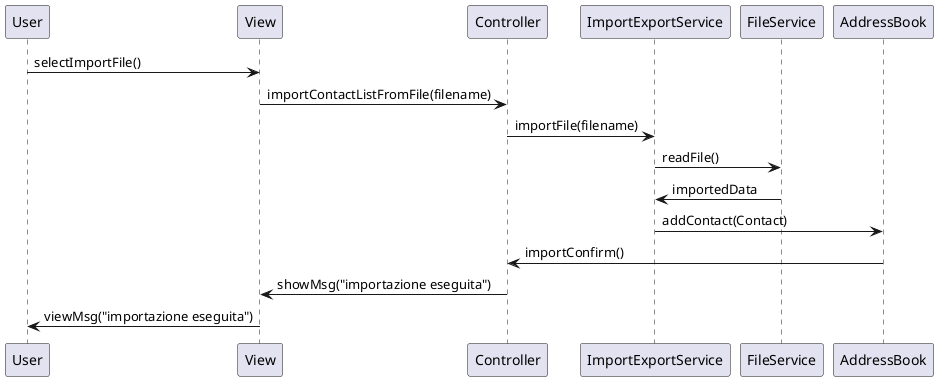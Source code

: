 @startuml
User -> View: selectImportFile()
View -> Controller: importContactListFromFile(filename)
Controller -> ImportExportService:  importFile(filename)
ImportExportService -> FileService: readFile()
FileService -> ImportExportService: importedData
ImportExportService -> AddressBook: addContact(Contact)
AddressBook -> Controller: importConfirm()
Controller -> View: showMsg("importazione eseguita")
View -> User: viewMsg("importazione eseguita")

@enduml
